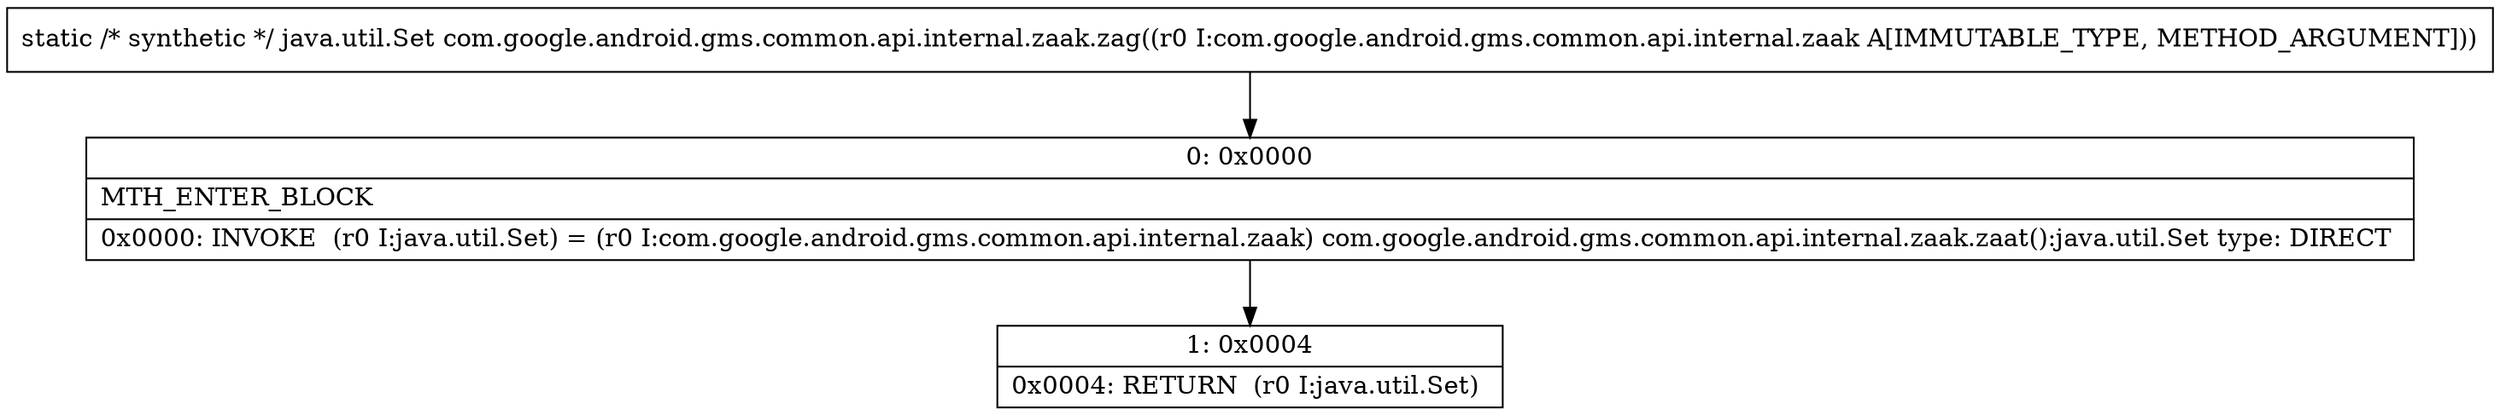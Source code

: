 digraph "CFG forcom.google.android.gms.common.api.internal.zaak.zag(Lcom\/google\/android\/gms\/common\/api\/internal\/zaak;)Ljava\/util\/Set;" {
Node_0 [shape=record,label="{0\:\ 0x0000|MTH_ENTER_BLOCK\l|0x0000: INVOKE  (r0 I:java.util.Set) = (r0 I:com.google.android.gms.common.api.internal.zaak) com.google.android.gms.common.api.internal.zaak.zaat():java.util.Set type: DIRECT \l}"];
Node_1 [shape=record,label="{1\:\ 0x0004|0x0004: RETURN  (r0 I:java.util.Set) \l}"];
MethodNode[shape=record,label="{static \/* synthetic *\/ java.util.Set com.google.android.gms.common.api.internal.zaak.zag((r0 I:com.google.android.gms.common.api.internal.zaak A[IMMUTABLE_TYPE, METHOD_ARGUMENT])) }"];
MethodNode -> Node_0;
Node_0 -> Node_1;
}

